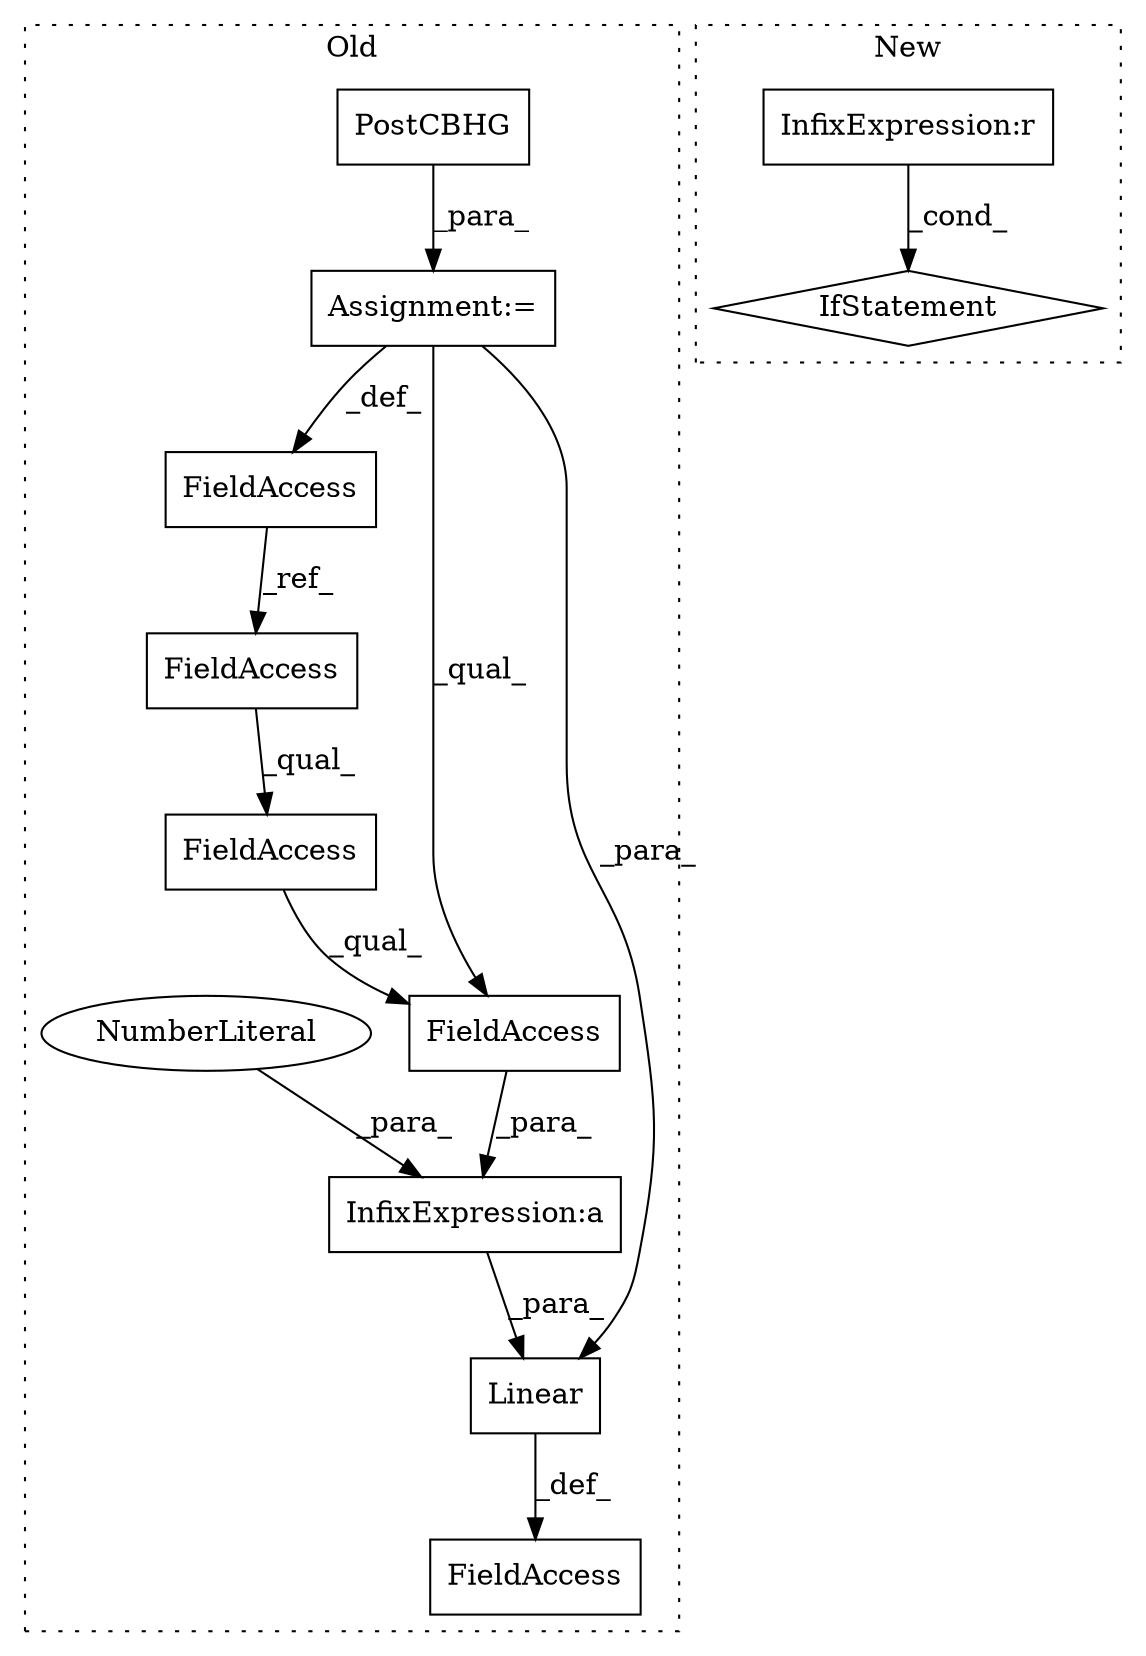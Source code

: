 digraph G {
subgraph cluster0 {
1 [label="PostCBHG" a="32" s="1756,1783" l="9,1" shape="box"];
3 [label="FieldAccess" a="22" s="1817" l="17" shape="box"];
4 [label="FieldAccess" a="22" s="1743" l="12" shape="box"];
5 [label="FieldAccess" a="22" s="1790" l="16" shape="box"];
6 [label="FieldAccess" a="22" s="1817" l="30" shape="box"];
7 [label="InfixExpression:a" a="27" s="1847" l="3" shape="box"];
8 [label="NumberLiteral" a="34" s="1850" l="1" shape="ellipse"];
9 [label="Linear" a="32" s="1810,1870" l="7,1" shape="box"];
10 [label="Assignment:=" a="7" s="1755" l="1" shape="box"];
12 [label="FieldAccess" a="22" s="1817" l="12" shape="box"];
label = "Old";
style="dotted";
}
subgraph cluster1 {
2 [label="IfStatement" a="25" s="1099,1132" l="4,2" shape="diamond"];
11 [label="InfixExpression:r" a="27" s="1124" l="4" shape="box"];
label = "New";
style="dotted";
}
1 -> 10 [label="_para_"];
3 -> 6 [label="_qual_"];
4 -> 12 [label="_ref_"];
6 -> 7 [label="_para_"];
7 -> 9 [label="_para_"];
8 -> 7 [label="_para_"];
9 -> 5 [label="_def_"];
10 -> 6 [label="_qual_"];
10 -> 4 [label="_def_"];
10 -> 9 [label="_para_"];
11 -> 2 [label="_cond_"];
12 -> 3 [label="_qual_"];
}